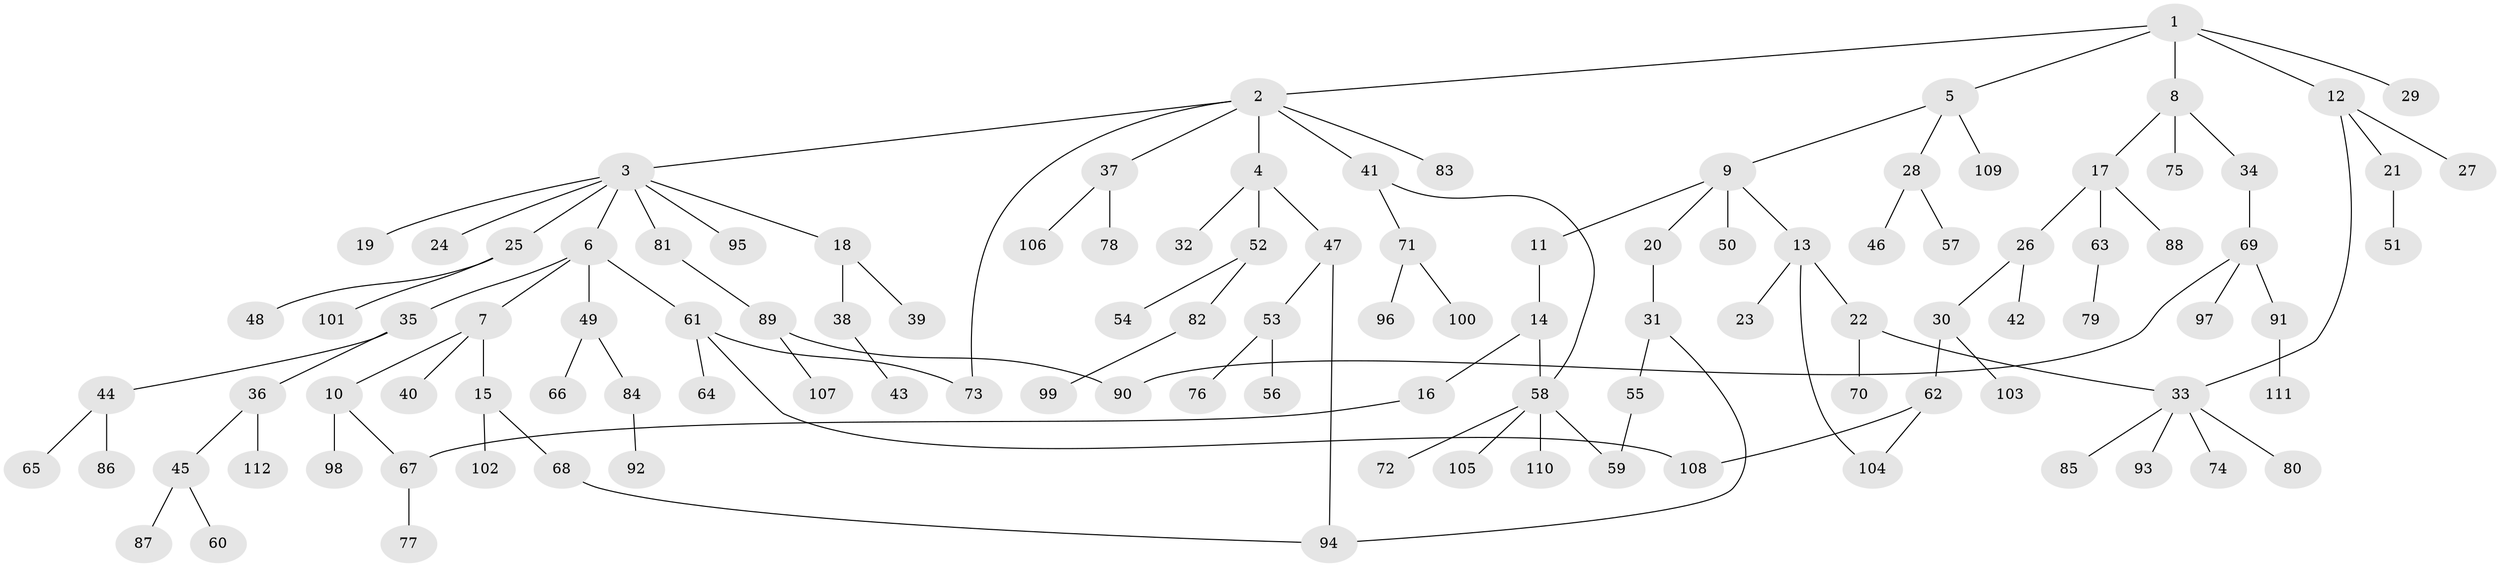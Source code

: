 // Generated by graph-tools (version 1.1) at 2025/25/03/09/25 03:25:30]
// undirected, 112 vertices, 121 edges
graph export_dot {
graph [start="1"]
  node [color=gray90,style=filled];
  1;
  2;
  3;
  4;
  5;
  6;
  7;
  8;
  9;
  10;
  11;
  12;
  13;
  14;
  15;
  16;
  17;
  18;
  19;
  20;
  21;
  22;
  23;
  24;
  25;
  26;
  27;
  28;
  29;
  30;
  31;
  32;
  33;
  34;
  35;
  36;
  37;
  38;
  39;
  40;
  41;
  42;
  43;
  44;
  45;
  46;
  47;
  48;
  49;
  50;
  51;
  52;
  53;
  54;
  55;
  56;
  57;
  58;
  59;
  60;
  61;
  62;
  63;
  64;
  65;
  66;
  67;
  68;
  69;
  70;
  71;
  72;
  73;
  74;
  75;
  76;
  77;
  78;
  79;
  80;
  81;
  82;
  83;
  84;
  85;
  86;
  87;
  88;
  89;
  90;
  91;
  92;
  93;
  94;
  95;
  96;
  97;
  98;
  99;
  100;
  101;
  102;
  103;
  104;
  105;
  106;
  107;
  108;
  109;
  110;
  111;
  112;
  1 -- 2;
  1 -- 5;
  1 -- 8;
  1 -- 12;
  1 -- 29;
  2 -- 3;
  2 -- 4;
  2 -- 37;
  2 -- 41;
  2 -- 83;
  2 -- 73;
  3 -- 6;
  3 -- 18;
  3 -- 19;
  3 -- 24;
  3 -- 25;
  3 -- 81;
  3 -- 95;
  4 -- 32;
  4 -- 47;
  4 -- 52;
  5 -- 9;
  5 -- 28;
  5 -- 109;
  6 -- 7;
  6 -- 35;
  6 -- 49;
  6 -- 61;
  7 -- 10;
  7 -- 15;
  7 -- 40;
  8 -- 17;
  8 -- 34;
  8 -- 75;
  9 -- 11;
  9 -- 13;
  9 -- 20;
  9 -- 50;
  10 -- 98;
  10 -- 67;
  11 -- 14;
  12 -- 21;
  12 -- 27;
  12 -- 33;
  13 -- 22;
  13 -- 23;
  13 -- 104;
  14 -- 16;
  14 -- 58;
  15 -- 68;
  15 -- 102;
  16 -- 67;
  17 -- 26;
  17 -- 63;
  17 -- 88;
  18 -- 38;
  18 -- 39;
  20 -- 31;
  21 -- 51;
  22 -- 33;
  22 -- 70;
  25 -- 48;
  25 -- 101;
  26 -- 30;
  26 -- 42;
  28 -- 46;
  28 -- 57;
  30 -- 62;
  30 -- 103;
  31 -- 55;
  31 -- 94;
  33 -- 74;
  33 -- 80;
  33 -- 85;
  33 -- 93;
  34 -- 69;
  35 -- 36;
  35 -- 44;
  36 -- 45;
  36 -- 112;
  37 -- 78;
  37 -- 106;
  38 -- 43;
  41 -- 71;
  41 -- 58;
  44 -- 65;
  44 -- 86;
  45 -- 60;
  45 -- 87;
  47 -- 53;
  47 -- 94;
  49 -- 66;
  49 -- 84;
  52 -- 54;
  52 -- 82;
  53 -- 56;
  53 -- 76;
  55 -- 59;
  58 -- 59;
  58 -- 72;
  58 -- 105;
  58 -- 110;
  61 -- 64;
  61 -- 73;
  61 -- 108;
  62 -- 104;
  62 -- 108;
  63 -- 79;
  67 -- 77;
  68 -- 94;
  69 -- 90;
  69 -- 91;
  69 -- 97;
  71 -- 96;
  71 -- 100;
  81 -- 89;
  82 -- 99;
  84 -- 92;
  89 -- 107;
  89 -- 90;
  91 -- 111;
}
